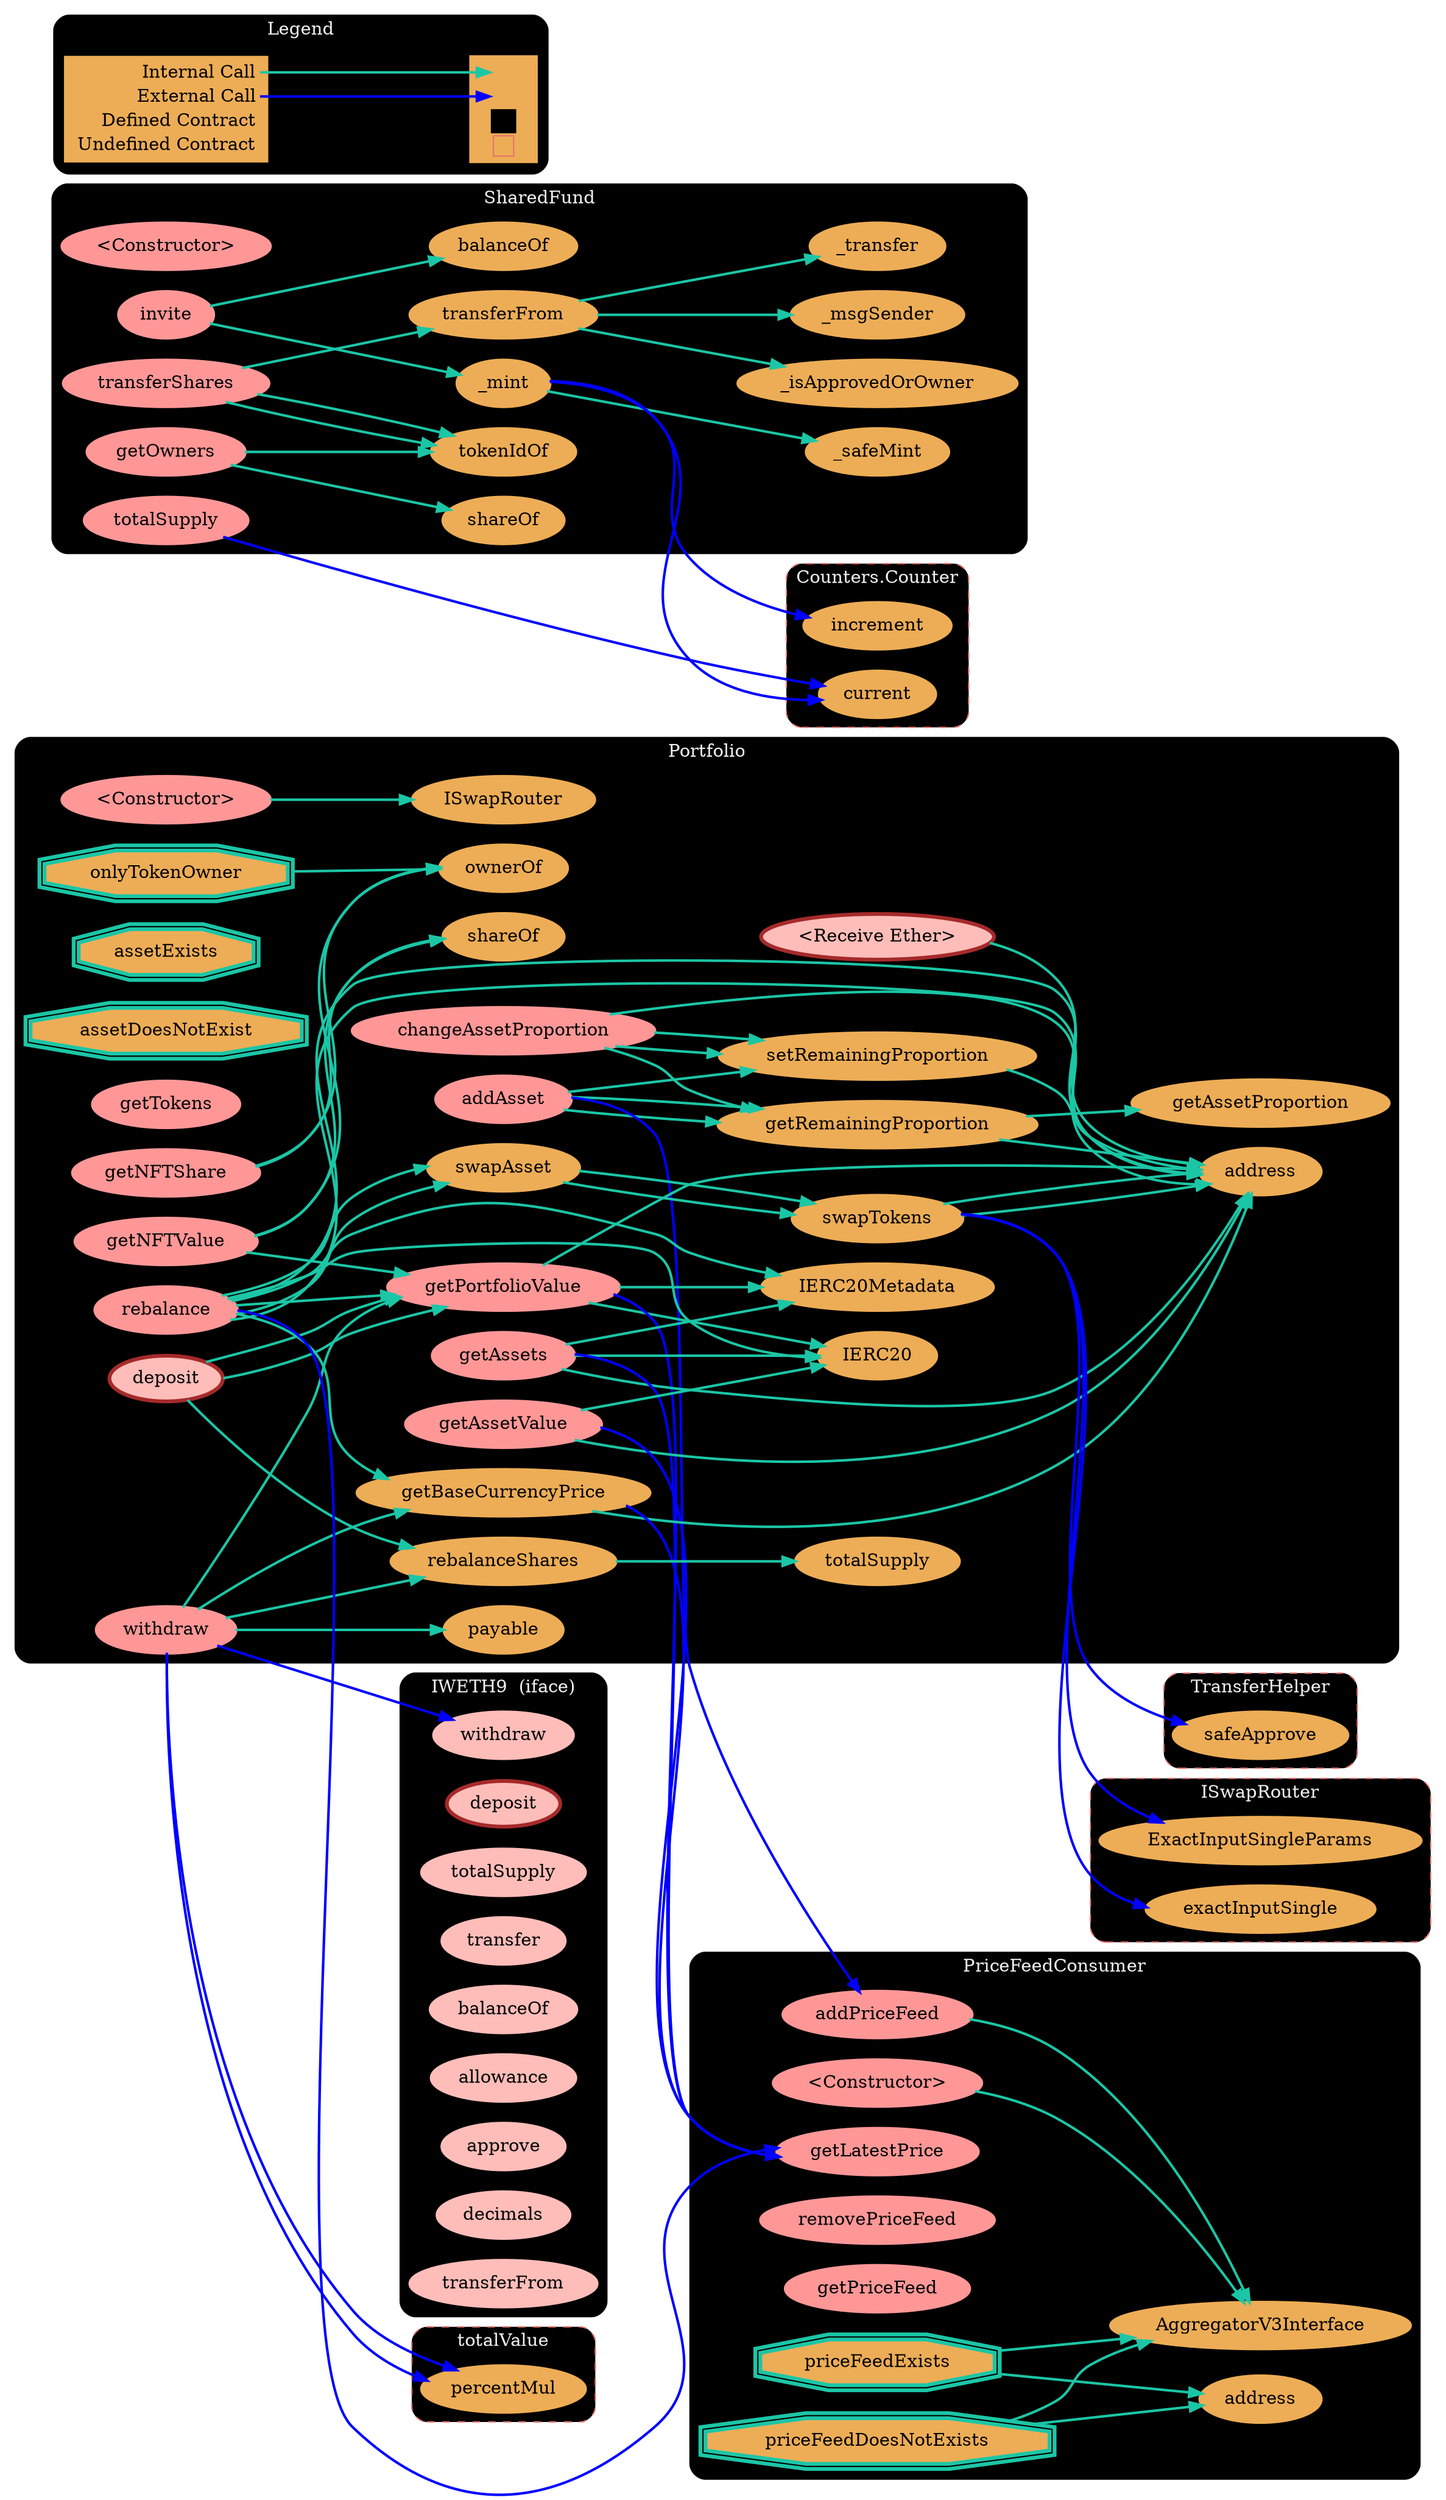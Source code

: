 digraph G {
  graph [ ratio = "auto", page = "100", compound =true, bgcolor = "transparent" ];
  node [ style = "filled", fillcolor = "#edad56", color = "#edad56", penwidth =3 ];
  edge [ color = "#fcfcfc", penwidth=2, fontname = "helvetica Neue Ultra Light" ];
subgraph "clusterPortfolio" {
  graph [ label = "Portfolio", color = "black", fontcolor = "#f0f0f0", style = "rounded", bgcolor = "black" ];
  "Portfolio.<Constructor>" [ label = "<Constructor>", color = "#FF9797", fillcolor = "#FF9797" ];
  "Portfolio.<Receive Ether>" [ label = "<Receive Ether>", color = "brown", fillcolor = "#ffbdb9" ];
  "Portfolio.onlyTokenOwner" [ label = "onlyTokenOwner", color = "#1bc6a6", shape =doubleoctagon ];
  "Portfolio.assetExists" [ label = "assetExists", color = "#1bc6a6", shape =doubleoctagon ];
  "Portfolio.assetDoesNotExist" [ label = "assetDoesNotExist", color = "#1bc6a6", shape =doubleoctagon ];
  "Portfolio.addAsset" [ label = "addAsset", color = "#FF9797", fillcolor = "#FF9797" ];
  "Portfolio.changeAssetProportion" [ label = "changeAssetProportion", color = "#FF9797", fillcolor = "#FF9797" ];
  "Portfolio.getPortfolioValue" [ label = "getPortfolioValue", color = "#FF9797", fillcolor = "#FF9797" ];
  "Portfolio.getTokens" [ label = "getTokens", color = "#FF9797", fillcolor = "#FF9797" ];
  "Portfolio.getAssets" [ label = "getAssets", color = "#FF9797", fillcolor = "#FF9797" ];
  "Portfolio.getAssetValue" [ label = "getAssetValue", color = "#FF9797", fillcolor = "#FF9797" ];
  "Portfolio.getAssetProportion" [ label = "getAssetProportion" ];
  "Portfolio.getRemainingProportion" [ label = "getRemainingProportion" ];
  "Portfolio.getNFTShare" [ label = "getNFTShare", color = "#FF9797", fillcolor = "#FF9797" ];
  "Portfolio.getNFTValue" [ label = "getNFTValue", color = "#FF9797", fillcolor = "#FF9797" ];
  "Portfolio.deposit" [ label = "deposit", color = "brown", fillcolor = "#ffbdb9" ];
  "Portfolio.withdraw" [ label = "withdraw", color = "#FF9797", fillcolor = "#FF9797" ];
  "Portfolio.rebalance" [ label = "rebalance", color = "#FF9797", fillcolor = "#FF9797" ];
  "Portfolio.getBaseCurrencyPrice" [ label = "getBaseCurrencyPrice" ];
  "Portfolio.setRemainingProportion" [ label = "setRemainingProportion" ];
  "Portfolio.rebalanceShares" [ label = "rebalanceShares" ];
  "Portfolio.swapAsset" [ label = "swapAsset" ];
  "Portfolio.swapTokens" [ label = "swapTokens" ];
  "Portfolio.ISwapRouter" [ label = "ISwapRouter" ];
  "Portfolio.address" [ label = "address" ];
  "Portfolio.ownerOf" [ label = "ownerOf" ];
  "Portfolio.IERC20" [ label = "IERC20" ];
  "Portfolio.IERC20Metadata" [ label = "IERC20Metadata" ];
  "Portfolio.shareOf" [ label = "shareOf" ];
  "Portfolio.payable" [ label = "payable" ];
  "Portfolio.totalSupply" [ label = "totalSupply" ];
}

subgraph "clusterPriceFeedConsumer" {
  graph [ label = "PriceFeedConsumer", color = "black", fontcolor = "#f0f0f0", style = "rounded", bgcolor = "black" ];
  "PriceFeedConsumer.addPriceFeed" [ label = "addPriceFeed", color = "#FF9797", fillcolor = "#FF9797" ];
  "PriceFeedConsumer.getLatestPrice" [ label = "getLatestPrice", color = "#FF9797", fillcolor = "#FF9797" ];
  "PriceFeedConsumer.<Constructor>" [ label = "<Constructor>", color = "#FF9797", fillcolor = "#FF9797" ];
  "PriceFeedConsumer.removePriceFeed" [ label = "removePriceFeed", color = "#FF9797", fillcolor = "#FF9797" ];
  "PriceFeedConsumer.getPriceFeed" [ label = "getPriceFeed", color = "#FF9797", fillcolor = "#FF9797" ];
  "PriceFeedConsumer.priceFeedExists" [ label = "priceFeedExists", color = "#1bc6a6", shape =doubleoctagon ];
  "PriceFeedConsumer.priceFeedDoesNotExists" [ label = "priceFeedDoesNotExists", color = "#1bc6a6", shape =doubleoctagon ];
  "PriceFeedConsumer.AggregatorV3Interface" [ label = "AggregatorV3Interface" ];
  "PriceFeedConsumer.address" [ label = "address" ];
}

subgraph "clusterSharedFund" {
  graph [ label = "SharedFund", color = "black", fontcolor = "#f0f0f0", style = "rounded", bgcolor = "black" ];
  "SharedFund.<Constructor>" [ label = "<Constructor>", color = "#FF9797", fillcolor = "#FF9797" ];
  "SharedFund.invite" [ label = "invite", color = "#FF9797", fillcolor = "#FF9797" ];
  "SharedFund._mint" [ label = "_mint" ];
  "SharedFund.transferShares" [ label = "transferShares", color = "#FF9797", fillcolor = "#FF9797" ];
  "SharedFund.transferFrom" [ label = "transferFrom" ];
  "SharedFund.getOwners" [ label = "getOwners", color = "#FF9797", fillcolor = "#FF9797" ];
  "SharedFund.shareOf" [ label = "shareOf" ];
  "SharedFund.tokenIdOf" [ label = "tokenIdOf" ];
  "SharedFund.totalSupply" [ label = "totalSupply", color = "#FF9797", fillcolor = "#FF9797" ];
  "SharedFund.balanceOf" [ label = "balanceOf" ];
  "SharedFund._safeMint" [ label = "_safeMint" ];
  "SharedFund._isApprovedOrOwner" [ label = "_isApprovedOrOwner" ];
  "SharedFund._msgSender" [ label = "_msgSender" ];
  "SharedFund._transfer" [ label = "_transfer" ];
}

subgraph "clusterIWETH9" {
  graph [ label = "IWETH9  (iface)", color = "black", fontcolor = "#f0f0f0", style = "rounded", bgcolor = "black" ];
  "IWETH9.withdraw" [ label = "withdraw", color = "#ffbdb9", fillcolor = "#ffbdb9" ];
  "IWETH9.deposit" [ label = "deposit", color = "brown", fillcolor = "#ffbdb9" ];
  "IWETH9.totalSupply" [ label = "totalSupply", color = "#ffbdb9", fillcolor = "#ffbdb9" ];
  "IWETH9.transfer" [ label = "transfer", color = "#ffbdb9", fillcolor = "#ffbdb9" ];
  "IWETH9.balanceOf" [ label = "balanceOf", color = "#ffbdb9", fillcolor = "#ffbdb9" ];
  "IWETH9.allowance" [ label = "allowance", color = "#ffbdb9", fillcolor = "#ffbdb9" ];
  "IWETH9.approve" [ label = "approve", color = "#ffbdb9", fillcolor = "#ffbdb9" ];
  "IWETH9.decimals" [ label = "decimals", color = "#ffbdb9", fillcolor = "#ffbdb9" ];
  "IWETH9.transferFrom" [ label = "transferFrom", color = "#ffbdb9", fillcolor = "#ffbdb9" ];
}

subgraph "clustertotalValue" {
  graph [ label = "totalValue", color = "#e8726d", fontcolor = "#f0f0f0", style = "rounded,dashed", bgcolor = "black" ];
  "totalValue.percentMul" [ label = "percentMul" ];
}

subgraph "clusterTransferHelper" {
  graph [ label = "TransferHelper", color = "#e8726d", fontcolor = "#f0f0f0", style = "rounded,dashed", bgcolor = "black" ];
  "TransferHelper.safeApprove" [ label = "safeApprove" ];
}

subgraph "clusterISwapRouter" {
  graph [ label = "ISwapRouter", color = "#e8726d", fontcolor = "#f0f0f0", style = "rounded,dashed", bgcolor = "black" ];
  "ISwapRouter.ExactInputSingleParams" [ label = "ExactInputSingleParams" ];
  "ISwapRouter.exactInputSingle" [ label = "exactInputSingle" ];
}

subgraph "clusterCounters.Counter" {
  graph [ label = "Counters.Counter", color = "#e8726d", fontcolor = "#f0f0f0", style = "rounded,dashed", bgcolor = "black" ];
  "Counters.Counter.increment" [ label = "increment" ];
  "Counters.Counter.current" [ label = "current" ];
}

  "Portfolio.<Constructor>";
  "Portfolio.ISwapRouter";
  "Portfolio.<Receive Ether>";
  "Portfolio.address";
  "Portfolio.onlyTokenOwner";
  "Portfolio.ownerOf";
  "Portfolio.addAsset";
  "Portfolio.getRemainingProportion";
  "Portfolio.setRemainingProportion";
  "PriceFeedConsumer.addPriceFeed";
  "Portfolio.changeAssetProportion";
  "Portfolio.getPortfolioValue";
  "Portfolio.IERC20";
  "Portfolio.IERC20Metadata";
  "PriceFeedConsumer.getLatestPrice";
  "Portfolio.getAssets";
  "Portfolio.getAssetValue";
  "Portfolio.getAssetProportion";
  "Portfolio.getNFTShare";
  "Portfolio.shareOf";
  "Portfolio.getNFTValue";
  "Portfolio.deposit";
  "Portfolio.rebalanceShares";
  "Portfolio.withdraw";
  "totalValue.percentMul";
  "Portfolio.getBaseCurrencyPrice";
  "IWETH9.withdraw";
  "Portfolio.payable";
  "Portfolio.rebalance";
  "Portfolio.swapAsset";
  "Portfolio.totalSupply";
  "Portfolio.swapTokens";
  "TransferHelper.safeApprove";
  "ISwapRouter.ExactInputSingleParams";
  "ISwapRouter.exactInputSingle";
  "PriceFeedConsumer.<Constructor>";
  "PriceFeedConsumer.AggregatorV3Interface";
  "PriceFeedConsumer.priceFeedExists";
  "PriceFeedConsumer.address";
  "PriceFeedConsumer.priceFeedDoesNotExists";
  "SharedFund.invite";
  "SharedFund.balanceOf";
  "SharedFund._mint";
  "Counters.Counter.increment";
  "Counters.Counter.current";
  "SharedFund._safeMint";
  "SharedFund.transferShares";
  "SharedFund.tokenIdOf";
  "SharedFund.transferFrom";
  "SharedFund._isApprovedOrOwner";
  "SharedFund._msgSender";
  "SharedFund._transfer";
  "SharedFund.getOwners";
  "SharedFund.shareOf";
  "SharedFund.totalSupply";
  "Portfolio.<Constructor>" -> "Portfolio.ISwapRouter" [ color = "#1bc6a6" ];
  "Portfolio.<Receive Ether>" -> "Portfolio.address" [ color = "#1bc6a6" ];
  "Portfolio.onlyTokenOwner" -> "Portfolio.ownerOf" [ color = "#1bc6a6" ];
  "Portfolio.addAsset" -> "Portfolio.getRemainingProportion" [ color = "#1bc6a6" ];
  "Portfolio.addAsset" -> "Portfolio.getRemainingProportion" [ color = "#1bc6a6" ];
  "Portfolio.addAsset" -> "Portfolio.setRemainingProportion" [ color = "#1bc6a6" ];
  "Portfolio.addAsset" -> "PriceFeedConsumer.addPriceFeed" [ color = "blue" ];
  "Portfolio.changeAssetProportion" -> "Portfolio.address" [ color = "#1bc6a6" ];
  "Portfolio.changeAssetProportion" -> "Portfolio.getRemainingProportion" [ color = "#1bc6a6" ];
  "Portfolio.changeAssetProportion" -> "Portfolio.setRemainingProportion" [ color = "#1bc6a6" ];
  "Portfolio.changeAssetProportion" -> "Portfolio.setRemainingProportion" [ color = "#1bc6a6" ];
  "Portfolio.getPortfolioValue" -> "Portfolio.IERC20" [ color = "#1bc6a6" ];
  "Portfolio.getPortfolioValue" -> "Portfolio.address" [ color = "#1bc6a6" ];
  "Portfolio.getPortfolioValue" -> "Portfolio.IERC20Metadata" [ color = "#1bc6a6" ];
  "Portfolio.getPortfolioValue" -> "PriceFeedConsumer.getLatestPrice" [ color = "blue" ];
  "Portfolio.getAssets" -> "Portfolio.IERC20" [ color = "#1bc6a6" ];
  "Portfolio.getAssets" -> "Portfolio.address" [ color = "#1bc6a6" ];
  "Portfolio.getAssets" -> "Portfolio.IERC20Metadata" [ color = "#1bc6a6" ];
  "Portfolio.getAssets" -> "PriceFeedConsumer.getLatestPrice" [ color = "blue" ];
  "Portfolio.getAssetValue" -> "Portfolio.IERC20" [ color = "#1bc6a6" ];
  "Portfolio.getAssetValue" -> "Portfolio.address" [ color = "#1bc6a6" ];
  "Portfolio.getAssetValue" -> "PriceFeedConsumer.getLatestPrice" [ color = "blue" ];
  "Portfolio.getRemainingProportion" -> "Portfolio.getAssetProportion" [ color = "#1bc6a6" ];
  "Portfolio.getRemainingProportion" -> "Portfolio.address" [ color = "#1bc6a6" ];
  "Portfolio.getNFTShare" -> "Portfolio.shareOf" [ color = "#1bc6a6" ];
  "Portfolio.getNFTShare" -> "Portfolio.ownerOf" [ color = "#1bc6a6" ];
  "Portfolio.getNFTValue" -> "Portfolio.shareOf" [ color = "#1bc6a6" ];
  "Portfolio.getNFTValue" -> "Portfolio.ownerOf" [ color = "#1bc6a6" ];
  "Portfolio.getNFTValue" -> "Portfolio.getPortfolioValue" [ color = "#1bc6a6" ];
  "Portfolio.deposit" -> "Portfolio.getPortfolioValue" [ color = "#1bc6a6" ];
  "Portfolio.deposit" -> "Portfolio.getPortfolioValue" [ color = "#1bc6a6" ];
  "Portfolio.deposit" -> "Portfolio.rebalanceShares" [ color = "#1bc6a6" ];
  "Portfolio.withdraw" -> "Portfolio.getPortfolioValue" [ color = "#1bc6a6" ];
  "Portfolio.withdraw" -> "totalValue.percentMul" [ color = "blue" ];
  "Portfolio.withdraw" -> "totalValue.percentMul" [ color = "blue" ];
  "Portfolio.withdraw" -> "Portfolio.rebalanceShares" [ color = "#1bc6a6" ];
  "Portfolio.withdraw" -> "Portfolio.getBaseCurrencyPrice" [ color = "#1bc6a6" ];
  "Portfolio.withdraw" -> "IWETH9.withdraw" [ color = "blue" ];
  "Portfolio.withdraw" -> "Portfolio.payable" [ color = "#1bc6a6" ];
  "Portfolio.rebalance" -> "Portfolio.getPortfolioValue" [ color = "#1bc6a6" ];
  "Portfolio.rebalance" -> "Portfolio.getBaseCurrencyPrice" [ color = "#1bc6a6" ];
  "Portfolio.rebalance" -> "Portfolio.address" [ color = "#1bc6a6" ];
  "Portfolio.rebalance" -> "PriceFeedConsumer.getLatestPrice" [ color = "blue" ];
  "Portfolio.rebalance" -> "Portfolio.IERC20" [ color = "#1bc6a6" ];
  "Portfolio.rebalance" -> "Portfolio.address" [ color = "#1bc6a6" ];
  "Portfolio.rebalance" -> "Portfolio.IERC20Metadata" [ color = "#1bc6a6" ];
  "Portfolio.rebalance" -> "Portfolio.swapAsset" [ color = "#1bc6a6" ];
  "Portfolio.rebalance" -> "Portfolio.swapAsset" [ color = "#1bc6a6" ];
  "Portfolio.getBaseCurrencyPrice" -> "PriceFeedConsumer.getLatestPrice" [ color = "blue" ];
  "Portfolio.getBaseCurrencyPrice" -> "Portfolio.address" [ color = "#1bc6a6" ];
  "Portfolio.setRemainingProportion" -> "Portfolio.address" [ color = "#1bc6a6" ];
  "Portfolio.rebalanceShares" -> "Portfolio.totalSupply" [ color = "#1bc6a6" ];
  "Portfolio.swapAsset" -> "Portfolio.swapTokens" [ color = "#1bc6a6" ];
  "Portfolio.swapAsset" -> "Portfolio.swapTokens" [ color = "#1bc6a6" ];
  "Portfolio.swapTokens" -> "TransferHelper.safeApprove" [ color = "blue" ];
  "Portfolio.swapTokens" -> "Portfolio.address" [ color = "#1bc6a6" ];
  "Portfolio.swapTokens" -> "ISwapRouter.ExactInputSingleParams" [ color = "blue" ];
  "Portfolio.swapTokens" -> "Portfolio.address" [ color = "#1bc6a6" ];
  "Portfolio.swapTokens" -> "ISwapRouter.exactInputSingle" [ color = "blue" ];
  "PriceFeedConsumer.<Constructor>" -> "PriceFeedConsumer.AggregatorV3Interface" [ color = "#1bc6a6" ];
  "PriceFeedConsumer.addPriceFeed" -> "PriceFeedConsumer.AggregatorV3Interface" [ color = "#1bc6a6" ];
  "PriceFeedConsumer.priceFeedExists" -> "PriceFeedConsumer.AggregatorV3Interface" [ color = "#1bc6a6" ];
  "PriceFeedConsumer.priceFeedExists" -> "PriceFeedConsumer.address" [ color = "#1bc6a6" ];
  "PriceFeedConsumer.priceFeedDoesNotExists" -> "PriceFeedConsumer.AggregatorV3Interface" [ color = "#1bc6a6" ];
  "PriceFeedConsumer.priceFeedDoesNotExists" -> "PriceFeedConsumer.address" [ color = "#1bc6a6" ];
  "SharedFund.invite" -> "SharedFund.balanceOf" [ color = "#1bc6a6" ];
  "SharedFund.invite" -> "SharedFund._mint" [ color = "#1bc6a6" ];
  "SharedFund._mint" -> "Counters.Counter.increment" [ color = "blue" ];
  "SharedFund._mint" -> "Counters.Counter.current" [ color = "blue" ];
  "SharedFund._mint" -> "SharedFund._safeMint" [ color = "#1bc6a6" ];
  "SharedFund.transferShares" -> "SharedFund.tokenIdOf" [ color = "#1bc6a6" ];
  "SharedFund.transferShares" -> "SharedFund.tokenIdOf" [ color = "#1bc6a6" ];
  "SharedFund.transferShares" -> "SharedFund.transferFrom" [ color = "#1bc6a6" ];
  "SharedFund.transferFrom" -> "SharedFund._isApprovedOrOwner" [ color = "#1bc6a6" ];
  "SharedFund.transferFrom" -> "SharedFund._msgSender" [ color = "#1bc6a6" ];
  "SharedFund.transferFrom" -> "SharedFund._transfer" [ color = "#1bc6a6" ];
  "SharedFund.getOwners" -> "SharedFund.tokenIdOf" [ color = "#1bc6a6" ];
  "SharedFund.getOwners" -> "SharedFund.shareOf" [ color = "#1bc6a6" ];
  "SharedFund.totalSupply" -> "Counters.Counter.current" [ color = "blue" ];


rankdir=LR
node [shape=plaintext]
subgraph cluster_01 { 
    graph [ label = "Legend", color = "black", fontcolor = "#f0f0f0", style = "rounded", bgcolor = "black" ];
label = "Legend";
key [label=<<table border="0" cellpadding="2" cellspacing="0" cellborder="0">
  <tr><td align="right" port="i1">Internal Call</td></tr>
  <tr><td align="right" port="i2">External Call</td></tr>
  <tr><td align="right" port="i3">Defined Contract</td></tr>
  <tr><td align="right" port="i4">Undefined Contract</td></tr>
  </table>>]
key2 [label=<<table border="0" cellpadding="2" cellspacing="0" cellborder="0">
  <tr><td port="i1">&nbsp;&nbsp;&nbsp;</td></tr>
  <tr><td port="i2">&nbsp;&nbsp;&nbsp;</td></tr>
  <tr><td port="i3" bgcolor="black">&nbsp;&nbsp;&nbsp;</td></tr>
  <tr><td port="i4">
    <table border="1" cellborder="0" cellspacing="0" cellpadding="7" color="#e8726d">
      <tr>
       <td></td>
      </tr>
     </table>
  </td></tr>
  </table>>]
key:i1:e -> key2:i1:w [color="#1bc6a6"]
key:i2:e -> key2:i2:w [color="blue"]
}
}
